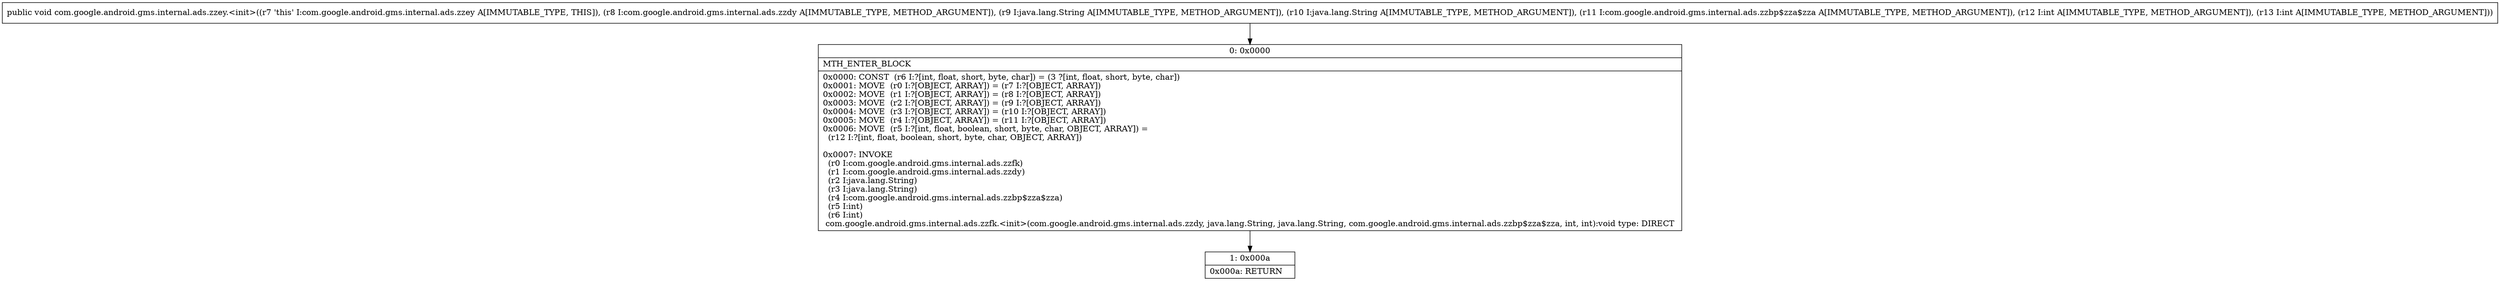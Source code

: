 digraph "CFG forcom.google.android.gms.internal.ads.zzey.\<init\>(Lcom\/google\/android\/gms\/internal\/ads\/zzdy;Ljava\/lang\/String;Ljava\/lang\/String;Lcom\/google\/android\/gms\/internal\/ads\/zzbp$zza$zza;II)V" {
Node_0 [shape=record,label="{0\:\ 0x0000|MTH_ENTER_BLOCK\l|0x0000: CONST  (r6 I:?[int, float, short, byte, char]) = (3 ?[int, float, short, byte, char]) \l0x0001: MOVE  (r0 I:?[OBJECT, ARRAY]) = (r7 I:?[OBJECT, ARRAY]) \l0x0002: MOVE  (r1 I:?[OBJECT, ARRAY]) = (r8 I:?[OBJECT, ARRAY]) \l0x0003: MOVE  (r2 I:?[OBJECT, ARRAY]) = (r9 I:?[OBJECT, ARRAY]) \l0x0004: MOVE  (r3 I:?[OBJECT, ARRAY]) = (r10 I:?[OBJECT, ARRAY]) \l0x0005: MOVE  (r4 I:?[OBJECT, ARRAY]) = (r11 I:?[OBJECT, ARRAY]) \l0x0006: MOVE  (r5 I:?[int, float, boolean, short, byte, char, OBJECT, ARRAY]) = \l  (r12 I:?[int, float, boolean, short, byte, char, OBJECT, ARRAY])\l \l0x0007: INVOKE  \l  (r0 I:com.google.android.gms.internal.ads.zzfk)\l  (r1 I:com.google.android.gms.internal.ads.zzdy)\l  (r2 I:java.lang.String)\l  (r3 I:java.lang.String)\l  (r4 I:com.google.android.gms.internal.ads.zzbp$zza$zza)\l  (r5 I:int)\l  (r6 I:int)\l com.google.android.gms.internal.ads.zzfk.\<init\>(com.google.android.gms.internal.ads.zzdy, java.lang.String, java.lang.String, com.google.android.gms.internal.ads.zzbp$zza$zza, int, int):void type: DIRECT \l}"];
Node_1 [shape=record,label="{1\:\ 0x000a|0x000a: RETURN   \l}"];
MethodNode[shape=record,label="{public void com.google.android.gms.internal.ads.zzey.\<init\>((r7 'this' I:com.google.android.gms.internal.ads.zzey A[IMMUTABLE_TYPE, THIS]), (r8 I:com.google.android.gms.internal.ads.zzdy A[IMMUTABLE_TYPE, METHOD_ARGUMENT]), (r9 I:java.lang.String A[IMMUTABLE_TYPE, METHOD_ARGUMENT]), (r10 I:java.lang.String A[IMMUTABLE_TYPE, METHOD_ARGUMENT]), (r11 I:com.google.android.gms.internal.ads.zzbp$zza$zza A[IMMUTABLE_TYPE, METHOD_ARGUMENT]), (r12 I:int A[IMMUTABLE_TYPE, METHOD_ARGUMENT]), (r13 I:int A[IMMUTABLE_TYPE, METHOD_ARGUMENT])) }"];
MethodNode -> Node_0;
Node_0 -> Node_1;
}

